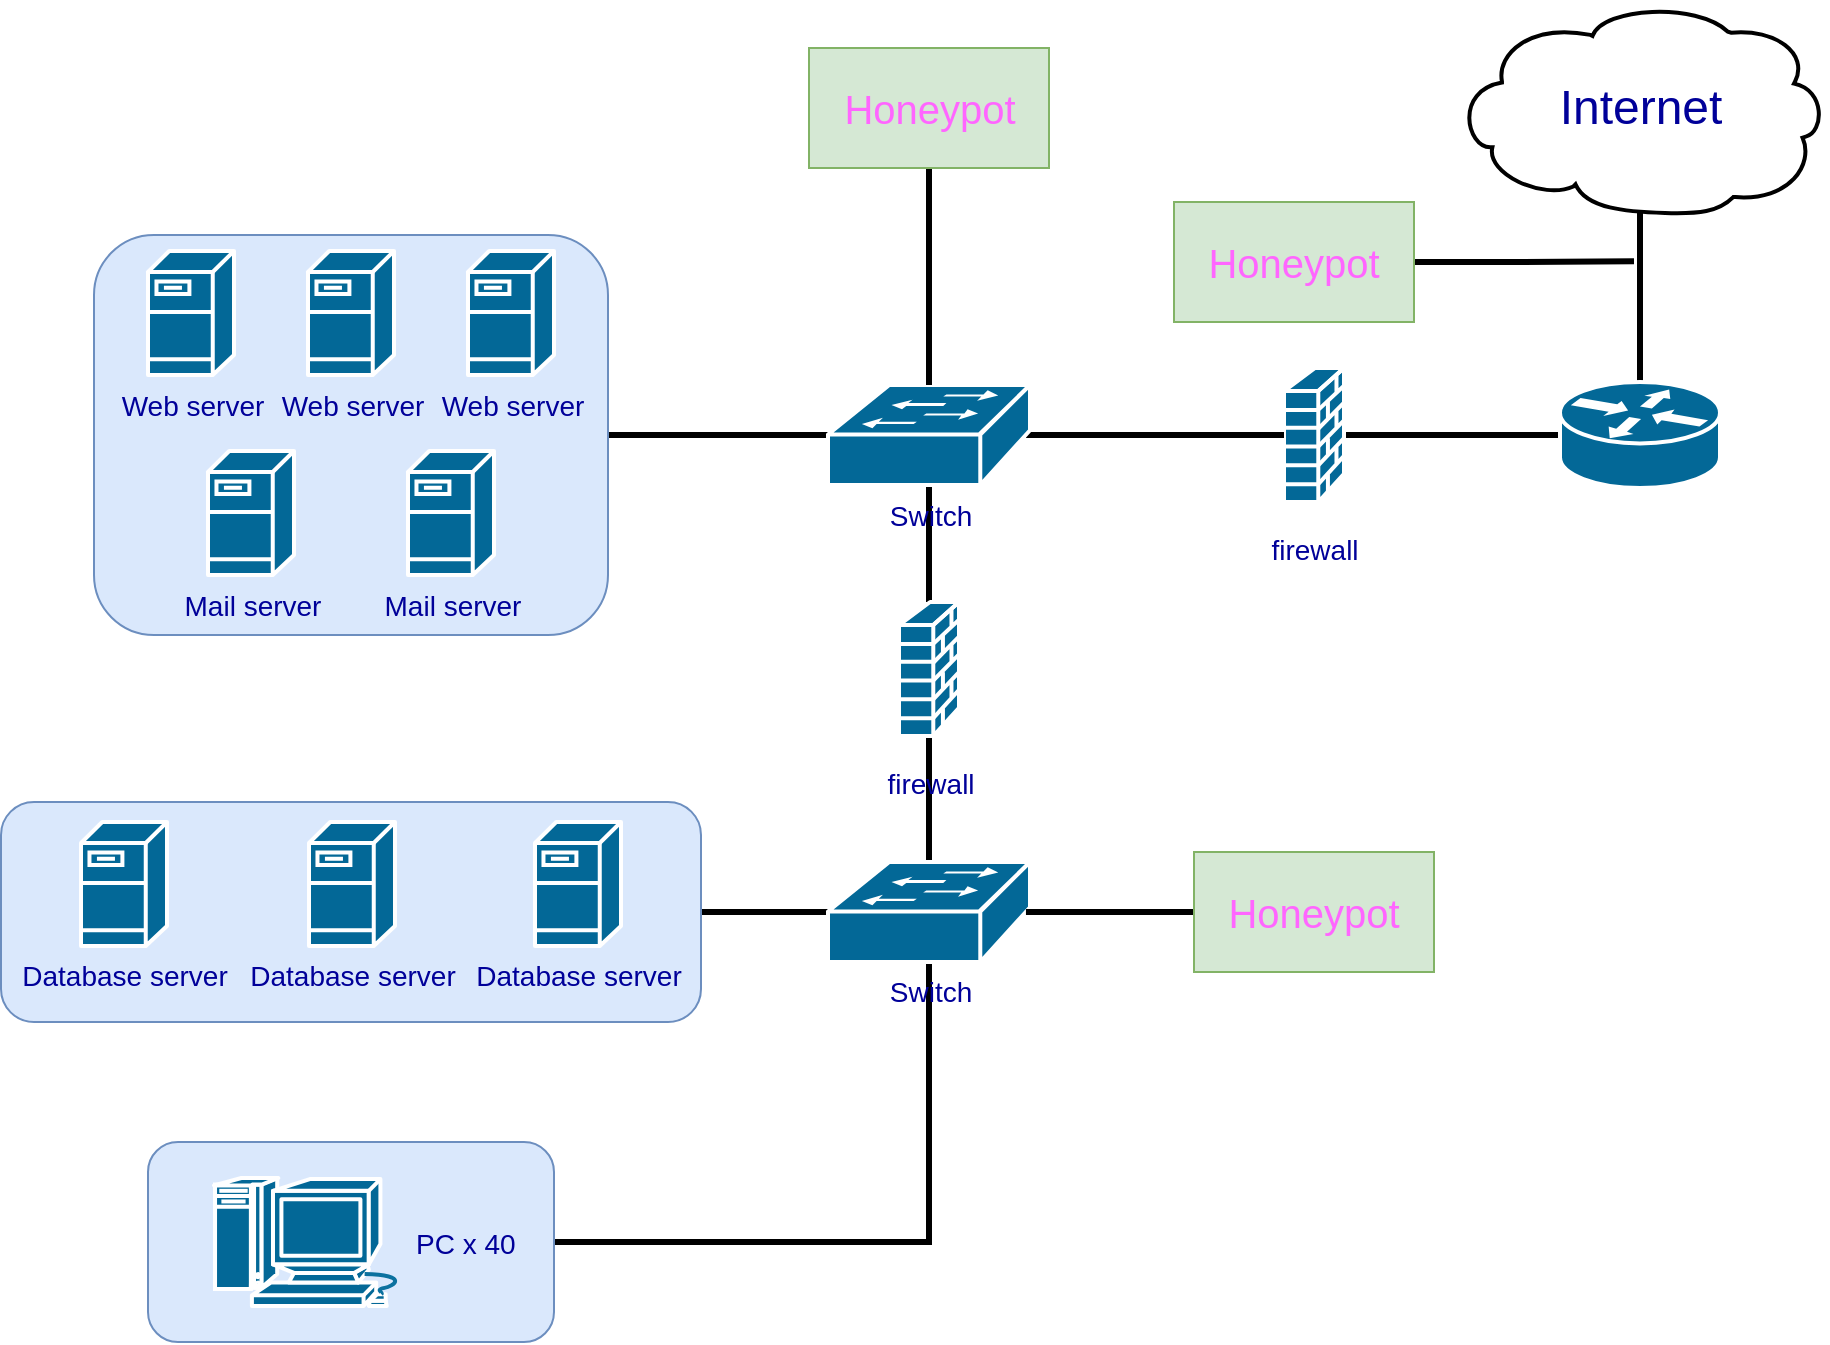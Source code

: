 <mxfile version="20.7.4" type="github">
  <diagram id="6a731a19-8d31-9384-78a2-239565b7b9f0" name="Page-1">
    <mxGraphModel dx="1565" dy="967" grid="1" gridSize="10" guides="1" tooltips="1" connect="1" arrows="1" fold="1" page="1" pageScale="1" pageWidth="827" pageHeight="1169" background="none" math="0" shadow="0">
      <root>
        <mxCell id="0" />
        <mxCell id="1" parent="0" />
        <mxCell id="ke3xmdytQEZb5tG5t1bp-2296" style="edgeStyle=orthogonalEdgeStyle;rounded=0;orthogonalLoop=1;jettySize=auto;html=1;exitX=1;exitY=0.5;exitDx=0;exitDy=0;entryX=0.5;entryY=0.98;entryDx=0;entryDy=0;entryPerimeter=0;strokeWidth=3;fontSize=14;fontColor=#000099;endArrow=none;endFill=0;" edge="1" parent="1" source="ke3xmdytQEZb5tG5t1bp-2290" target="ke3xmdytQEZb5tG5t1bp-2287">
          <mxGeometry relative="1" as="geometry" />
        </mxCell>
        <mxCell id="ke3xmdytQEZb5tG5t1bp-2290" value="" style="rounded=1;whiteSpace=wrap;html=1;labelBackgroundColor=none;fontSize=14;fillColor=#dae8fc;strokeColor=#6c8ebf;" vertex="1" parent="1">
          <mxGeometry x="707" y="600" width="203" height="100" as="geometry" />
        </mxCell>
        <mxCell id="ke3xmdytQEZb5tG5t1bp-2294" style="edgeStyle=orthogonalEdgeStyle;rounded=0;orthogonalLoop=1;jettySize=auto;html=1;exitX=1;exitY=0.5;exitDx=0;exitDy=0;strokeWidth=3;fontSize=14;fontColor=#000099;endArrow=none;endFill=0;" edge="1" parent="1" source="ke3xmdytQEZb5tG5t1bp-2289" target="ke3xmdytQEZb5tG5t1bp-2287">
          <mxGeometry relative="1" as="geometry" />
        </mxCell>
        <mxCell id="ke3xmdytQEZb5tG5t1bp-2289" value="" style="rounded=1;whiteSpace=wrap;html=1;labelBackgroundColor=none;fontSize=14;fillColor=#dae8fc;strokeColor=#6c8ebf;" vertex="1" parent="1">
          <mxGeometry x="633.5" y="430" width="350" height="110" as="geometry" />
        </mxCell>
        <mxCell id="ke3xmdytQEZb5tG5t1bp-2285" style="edgeStyle=orthogonalEdgeStyle;rounded=0;orthogonalLoop=1;jettySize=auto;html=1;exitX=1;exitY=0.5;exitDx=0;exitDy=0;entryX=0;entryY=0.5;entryDx=0;entryDy=0;entryPerimeter=0;strokeWidth=3;fontSize=14;fontColor=#000099;endArrow=none;endFill=0;" edge="1" parent="1" source="ke3xmdytQEZb5tG5t1bp-2284" target="ke3xmdytQEZb5tG5t1bp-2270">
          <mxGeometry relative="1" as="geometry" />
        </mxCell>
        <mxCell id="ke3xmdytQEZb5tG5t1bp-2284" value="" style="rounded=1;whiteSpace=wrap;html=1;fontSize=14;fillColor=#dae8fc;strokeColor=#6c8ebf;labelBackgroundColor=none;" vertex="1" parent="1">
          <mxGeometry x="680" y="146.5" width="257" height="200" as="geometry" />
        </mxCell>
        <mxCell id="ke3xmdytQEZb5tG5t1bp-2275" style="edgeStyle=orthogonalEdgeStyle;rounded=0;orthogonalLoop=1;jettySize=auto;html=1;exitX=0.5;exitY=0.99;exitDx=0;exitDy=0;exitPerimeter=0;entryX=0.5;entryY=0;entryDx=0;entryDy=0;entryPerimeter=0;fontSize=14;fontColor=#000099;endArrow=none;endFill=0;strokeWidth=3;" edge="1" parent="1" source="ke3xmdytQEZb5tG5t1bp-2257" target="ke3xmdytQEZb5tG5t1bp-2263">
          <mxGeometry relative="1" as="geometry" />
        </mxCell>
        <mxCell id="ke3xmdytQEZb5tG5t1bp-2257" value="&lt;font color=&quot;#000099&quot; style=&quot;font-size: 24px;&quot;&gt;Internet&lt;/font&gt;" style="shape=mxgraph.cisco.storage.cloud;sketch=0;html=1;pointerEvents=1;dashed=0;strokeWidth=2;verticalLabelPosition=middle;verticalAlign=middle;align=center;outlineConnect=0;labelPosition=center;" vertex="1" parent="1">
          <mxGeometry x="1360" y="30" width="186" height="106" as="geometry" />
        </mxCell>
        <mxCell id="ke3xmdytQEZb5tG5t1bp-2297" style="edgeStyle=orthogonalEdgeStyle;rounded=0;orthogonalLoop=1;jettySize=auto;html=1;exitX=1;exitY=0.5;exitDx=0;exitDy=0;exitPerimeter=0;entryX=0;entryY=0.5;entryDx=0;entryDy=0;entryPerimeter=0;strokeWidth=3;fontSize=14;fontColor=#000099;endArrow=none;endFill=0;" edge="1" parent="1" source="ke3xmdytQEZb5tG5t1bp-2258" target="ke3xmdytQEZb5tG5t1bp-2263">
          <mxGeometry relative="1" as="geometry" />
        </mxCell>
        <mxCell id="ke3xmdytQEZb5tG5t1bp-2258" value="&lt;font style=&quot;font-size: 14px;&quot;&gt;firewall&lt;/font&gt;" style="shape=mxgraph.cisco.security.firewall;sketch=0;html=1;pointerEvents=1;dashed=0;fillColor=#036897;strokeColor=#ffffff;strokeWidth=2;verticalLabelPosition=bottom;verticalAlign=top;align=center;outlineConnect=0;fontSize=24;fontColor=#000099;" vertex="1" parent="1">
          <mxGeometry x="1275" y="213" width="30" height="67" as="geometry" />
        </mxCell>
        <mxCell id="ke3xmdytQEZb5tG5t1bp-2263" value="" style="shape=mxgraph.cisco.routers.router;sketch=0;html=1;pointerEvents=1;dashed=0;fillColor=#036897;strokeColor=#ffffff;strokeWidth=2;verticalLabelPosition=bottom;verticalAlign=top;align=center;outlineConnect=0;fontSize=14;fontColor=#000099;" vertex="1" parent="1">
          <mxGeometry x="1413" y="220" width="80" height="53" as="geometry" />
        </mxCell>
        <mxCell id="ke3xmdytQEZb5tG5t1bp-2265" value="Web server" style="shape=mxgraph.cisco.servers.fileserver;sketch=0;html=1;pointerEvents=1;dashed=0;fillColor=#036897;strokeColor=#ffffff;strokeWidth=2;verticalLabelPosition=bottom;verticalAlign=top;align=center;outlineConnect=0;fontSize=14;fontColor=#000099;" vertex="1" parent="1">
          <mxGeometry x="867" y="154.5" width="43" height="62" as="geometry" />
        </mxCell>
        <mxCell id="ke3xmdytQEZb5tG5t1bp-2267" value="Mail server" style="shape=mxgraph.cisco.servers.fileserver;sketch=0;html=1;pointerEvents=1;dashed=0;fillColor=#036897;strokeColor=#ffffff;strokeWidth=2;verticalLabelPosition=bottom;verticalAlign=top;align=center;outlineConnect=0;fontSize=14;fontColor=#000099;" vertex="1" parent="1">
          <mxGeometry x="837" y="254.5" width="43" height="62" as="geometry" />
        </mxCell>
        <mxCell id="ke3xmdytQEZb5tG5t1bp-2286" style="edgeStyle=orthogonalEdgeStyle;rounded=0;orthogonalLoop=1;jettySize=auto;html=1;exitX=0.5;exitY=0.98;exitDx=0;exitDy=0;exitPerimeter=0;entryX=0.5;entryY=0;entryDx=0;entryDy=0;entryPerimeter=0;strokeWidth=3;fontSize=14;fontColor=#000099;endArrow=none;endFill=0;" edge="1" parent="1" source="ke3xmdytQEZb5tG5t1bp-2270" target="ke3xmdytQEZb5tG5t1bp-2272">
          <mxGeometry relative="1" as="geometry" />
        </mxCell>
        <mxCell id="ke3xmdytQEZb5tG5t1bp-2299" style="edgeStyle=orthogonalEdgeStyle;rounded=0;orthogonalLoop=1;jettySize=auto;html=1;exitX=0.98;exitY=0.5;exitDx=0;exitDy=0;exitPerimeter=0;entryX=0;entryY=0.5;entryDx=0;entryDy=0;entryPerimeter=0;strokeWidth=3;fontSize=14;fontColor=#000099;endArrow=none;endFill=0;" edge="1" parent="1" source="ke3xmdytQEZb5tG5t1bp-2270" target="ke3xmdytQEZb5tG5t1bp-2258">
          <mxGeometry relative="1" as="geometry" />
        </mxCell>
        <mxCell id="ke3xmdytQEZb5tG5t1bp-2270" value="Switch" style="shape=mxgraph.cisco.switches.workgroup_switch;sketch=0;html=1;pointerEvents=1;dashed=0;fillColor=#036897;strokeColor=#ffffff;strokeWidth=2;verticalLabelPosition=bottom;verticalAlign=top;align=center;outlineConnect=0;fontSize=14;fontColor=#000099;" vertex="1" parent="1">
          <mxGeometry x="1047" y="221.5" width="101" height="50" as="geometry" />
        </mxCell>
        <mxCell id="ke3xmdytQEZb5tG5t1bp-2288" style="edgeStyle=orthogonalEdgeStyle;rounded=0;orthogonalLoop=1;jettySize=auto;html=1;exitX=0.5;exitY=1;exitDx=0;exitDy=0;exitPerimeter=0;entryX=0.5;entryY=0;entryDx=0;entryDy=0;entryPerimeter=0;strokeWidth=3;fontSize=14;fontColor=#000099;endArrow=none;endFill=0;" edge="1" parent="1" source="ke3xmdytQEZb5tG5t1bp-2272" target="ke3xmdytQEZb5tG5t1bp-2287">
          <mxGeometry relative="1" as="geometry" />
        </mxCell>
        <mxCell id="ke3xmdytQEZb5tG5t1bp-2272" value="&lt;font style=&quot;font-size: 14px;&quot;&gt;firewall&lt;/font&gt;" style="shape=mxgraph.cisco.security.firewall;sketch=0;html=1;pointerEvents=1;dashed=0;fillColor=#036897;strokeColor=#ffffff;strokeWidth=2;verticalLabelPosition=bottom;verticalAlign=top;align=center;outlineConnect=0;fontSize=24;fontColor=#000099;" vertex="1" parent="1">
          <mxGeometry x="1082.5" y="330" width="30" height="67" as="geometry" />
        </mxCell>
        <mxCell id="ke3xmdytQEZb5tG5t1bp-2280" value="Web server" style="shape=mxgraph.cisco.servers.fileserver;sketch=0;html=1;pointerEvents=1;dashed=0;fillColor=#036897;strokeColor=#ffffff;strokeWidth=2;verticalLabelPosition=bottom;verticalAlign=top;align=center;outlineConnect=0;fontSize=14;fontColor=#000099;" vertex="1" parent="1">
          <mxGeometry x="787" y="154.5" width="43" height="62" as="geometry" />
        </mxCell>
        <mxCell id="ke3xmdytQEZb5tG5t1bp-2281" value="Web server" style="shape=mxgraph.cisco.servers.fileserver;sketch=0;html=1;pointerEvents=1;dashed=0;fillColor=#036897;strokeColor=#ffffff;strokeWidth=2;verticalLabelPosition=bottom;verticalAlign=top;align=center;outlineConnect=0;fontSize=14;fontColor=#000099;" vertex="1" parent="1">
          <mxGeometry x="707" y="154.5" width="43" height="62" as="geometry" />
        </mxCell>
        <mxCell id="ke3xmdytQEZb5tG5t1bp-2283" value="Mail server" style="shape=mxgraph.cisco.servers.fileserver;sketch=0;html=1;pointerEvents=1;dashed=0;fillColor=#036897;strokeColor=#ffffff;strokeWidth=2;verticalLabelPosition=bottom;verticalAlign=top;align=center;outlineConnect=0;fontSize=14;fontColor=#000099;" vertex="1" parent="1">
          <mxGeometry x="737" y="254.5" width="43" height="62" as="geometry" />
        </mxCell>
        <mxCell id="ke3xmdytQEZb5tG5t1bp-2287" value="Switch" style="shape=mxgraph.cisco.switches.workgroup_switch;sketch=0;html=1;pointerEvents=1;dashed=0;fillColor=#036897;strokeColor=#ffffff;strokeWidth=2;verticalLabelPosition=bottom;verticalAlign=top;align=center;outlineConnect=0;fontSize=14;fontColor=#000099;" vertex="1" parent="1">
          <mxGeometry x="1047" y="460" width="101" height="50" as="geometry" />
        </mxCell>
        <mxCell id="ke3xmdytQEZb5tG5t1bp-2291" value="Database server" style="shape=mxgraph.cisco.servers.fileserver;sketch=0;html=1;pointerEvents=1;dashed=0;fillColor=#036897;strokeColor=#ffffff;strokeWidth=2;verticalLabelPosition=bottom;verticalAlign=top;align=center;outlineConnect=0;fontSize=14;fontColor=#000099;" vertex="1" parent="1">
          <mxGeometry x="673.5" y="440" width="43" height="62" as="geometry" />
        </mxCell>
        <mxCell id="ke3xmdytQEZb5tG5t1bp-2292" value="Database server" style="shape=mxgraph.cisco.servers.fileserver;sketch=0;html=1;pointerEvents=1;dashed=0;fillColor=#036897;strokeColor=#ffffff;strokeWidth=2;verticalLabelPosition=bottom;verticalAlign=top;align=center;outlineConnect=0;fontSize=14;fontColor=#000099;" vertex="1" parent="1">
          <mxGeometry x="787.5" y="440" width="43" height="62" as="geometry" />
        </mxCell>
        <mxCell id="ke3xmdytQEZb5tG5t1bp-2293" value="Database server" style="shape=mxgraph.cisco.servers.fileserver;sketch=0;html=1;pointerEvents=1;dashed=0;fillColor=#036897;strokeColor=#ffffff;strokeWidth=2;verticalLabelPosition=bottom;verticalAlign=top;align=center;outlineConnect=0;fontSize=14;fontColor=#000099;" vertex="1" parent="1">
          <mxGeometry x="900.5" y="440" width="43" height="62" as="geometry" />
        </mxCell>
        <mxCell id="ke3xmdytQEZb5tG5t1bp-2295" value="PC x 40" style="shape=mxgraph.cisco.computers_and_peripherals.macintosh;sketch=0;pointerEvents=1;dashed=0;fillColor=#036897;strokeColor=#ffffff;strokeWidth=2;verticalLabelPosition=middle;verticalAlign=middle;align=left;outlineConnect=0;labelBackgroundColor=none;fontSize=14;fontColor=#000099;labelPosition=right;" vertex="1" parent="1">
          <mxGeometry x="740" y="618" width="99" height="64" as="geometry" />
        </mxCell>
        <mxCell id="ke3xmdytQEZb5tG5t1bp-2307" style="edgeStyle=orthogonalEdgeStyle;rounded=0;orthogonalLoop=1;jettySize=auto;html=1;exitX=0.5;exitY=1;exitDx=0;exitDy=0;entryX=0.5;entryY=0;entryDx=0;entryDy=0;entryPerimeter=0;strokeWidth=3;fontSize=20;fontColor=#FF66FF;endArrow=none;endFill=0;" edge="1" parent="1" source="ke3xmdytQEZb5tG5t1bp-2301" target="ke3xmdytQEZb5tG5t1bp-2270">
          <mxGeometry relative="1" as="geometry" />
        </mxCell>
        <mxCell id="ke3xmdytQEZb5tG5t1bp-2301" value="&lt;font color=&quot;#ff66ff&quot; style=&quot;font-size: 20px;&quot;&gt;Honeypot&lt;/font&gt;" style="rounded=0;whiteSpace=wrap;html=1;labelBackgroundColor=none;fontSize=14;fillColor=#d5e8d4;strokeColor=#82b366;" vertex="1" parent="1">
          <mxGeometry x="1037.5" y="53" width="120" height="60" as="geometry" />
        </mxCell>
        <mxCell id="ke3xmdytQEZb5tG5t1bp-2308" style="edgeStyle=orthogonalEdgeStyle;rounded=0;orthogonalLoop=1;jettySize=auto;html=1;exitX=1;exitY=0.5;exitDx=0;exitDy=0;strokeWidth=3;fontSize=20;fontColor=#FF66FF;endArrow=none;endFill=0;" edge="1" parent="1" source="ke3xmdytQEZb5tG5t1bp-2302">
          <mxGeometry relative="1" as="geometry">
            <mxPoint x="1450" y="159.667" as="targetPoint" />
          </mxGeometry>
        </mxCell>
        <mxCell id="ke3xmdytQEZb5tG5t1bp-2302" value="&lt;font color=&quot;#ff66ff&quot; style=&quot;font-size: 20px;&quot;&gt;Honeypot&lt;/font&gt;" style="rounded=0;whiteSpace=wrap;html=1;labelBackgroundColor=none;fontSize=14;fillColor=#d5e8d4;strokeColor=#82b366;" vertex="1" parent="1">
          <mxGeometry x="1220" y="130" width="120" height="60" as="geometry" />
        </mxCell>
        <mxCell id="ke3xmdytQEZb5tG5t1bp-2304" style="edgeStyle=orthogonalEdgeStyle;rounded=0;orthogonalLoop=1;jettySize=auto;html=1;exitX=0;exitY=0.5;exitDx=0;exitDy=0;entryX=0.98;entryY=0.5;entryDx=0;entryDy=0;entryPerimeter=0;strokeWidth=3;fontSize=20;fontColor=#FF66FF;endArrow=none;endFill=0;" edge="1" parent="1" source="ke3xmdytQEZb5tG5t1bp-2303" target="ke3xmdytQEZb5tG5t1bp-2287">
          <mxGeometry relative="1" as="geometry" />
        </mxCell>
        <mxCell id="ke3xmdytQEZb5tG5t1bp-2303" value="&lt;font color=&quot;#ff66ff&quot; style=&quot;font-size: 20px;&quot;&gt;Honeypot&lt;/font&gt;" style="rounded=0;whiteSpace=wrap;html=1;labelBackgroundColor=none;fontSize=14;fillColor=#d5e8d4;strokeColor=#82b366;" vertex="1" parent="1">
          <mxGeometry x="1230" y="455" width="120" height="60" as="geometry" />
        </mxCell>
      </root>
    </mxGraphModel>
  </diagram>
</mxfile>

